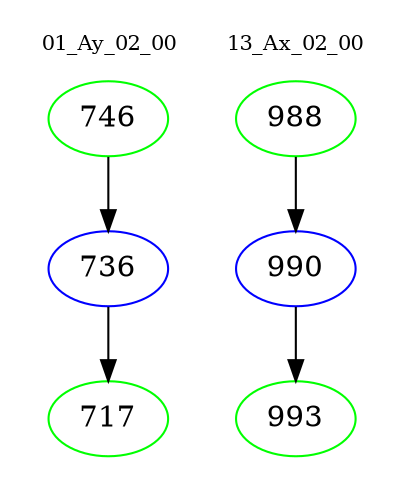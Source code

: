 digraph{
subgraph cluster_0 {
color = white
label = "01_Ay_02_00";
fontsize=10;
T0_746 [label="746", color="green"]
T0_746 -> T0_736 [color="black"]
T0_736 [label="736", color="blue"]
T0_736 -> T0_717 [color="black"]
T0_717 [label="717", color="green"]
}
subgraph cluster_1 {
color = white
label = "13_Ax_02_00";
fontsize=10;
T1_988 [label="988", color="green"]
T1_988 -> T1_990 [color="black"]
T1_990 [label="990", color="blue"]
T1_990 -> T1_993 [color="black"]
T1_993 [label="993", color="green"]
}
}
